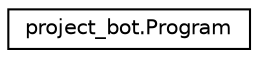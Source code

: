 digraph "Graphical Class Hierarchy"
{
  edge [fontname="Helvetica",fontsize="10",labelfontname="Helvetica",labelfontsize="10"];
  node [fontname="Helvetica",fontsize="10",shape=record];
  rankdir="LR";
  Node0 [label="project_bot.Program",height=0.2,width=0.4,color="black", fillcolor="white", style="filled",URL="$classproject__bot_1_1_program.html"];
}
